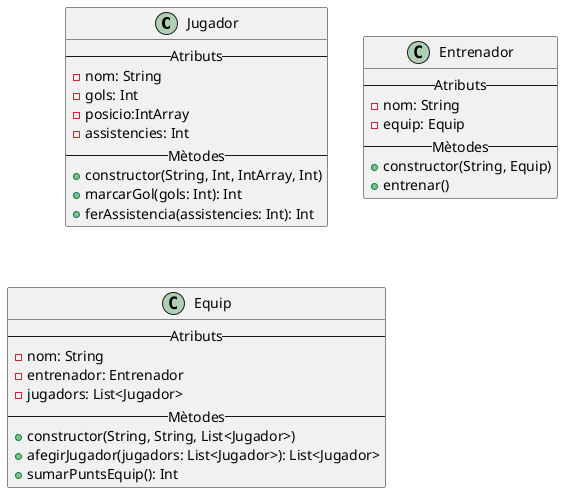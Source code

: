 @startuml
'https://plantuml.com/class-diagram


class Jugador {
    -- Atributs --
    - nom: String
    - gols: Int
    - posicio:IntArray
    - assistencies: Int
    -- Mètodes --
    + constructor(String, Int, IntArray, Int)
    + marcarGol(gols: Int): Int
    + ferAssistencia(assistencies: Int): Int
}

class Entrenador{
    -- Atributs --
    - nom: String
    - equip: Equip
    -- Mètodes --
    + constructor(String, Equip)
    + entrenar()
}

class Equip {
    -- Atributs --
    - nom: String
    - entrenador: Entrenador
    - jugadors: List<Jugador>
    -- Mètodes --
    + constructor(String, String, List<Jugador>)
    + afegirJugador(jugadors: List<Jugador>): List<Jugador>
    + sumarPuntsEquip(): Int
}

@enduml
